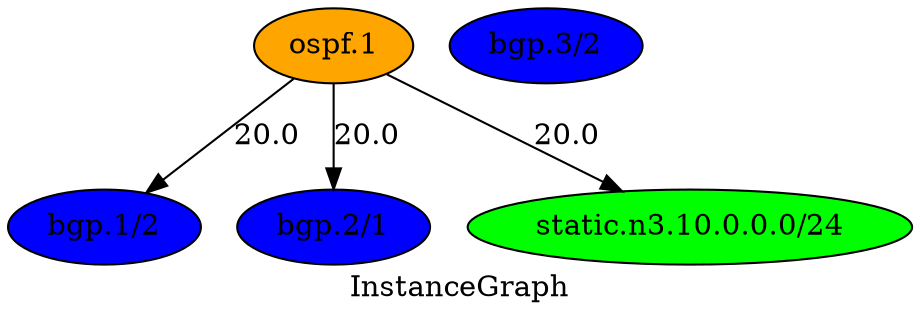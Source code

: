 digraph {
	"ospf.1" -> "bgp.1/2" [label="20.0"]
	"ospf.1" -> "bgp.2/1" [label="20.0"]
	"ospf.1" -> "static.n3.10.0.0.0/24" [label="20.0"]
	"bgp.3/2"[shape=oval, style=filled, fillcolor=blue]
	"bgp.1/2"[shape=oval, style=filled, fillcolor=blue]
	"ospf.1"[shape=oval, style=filled, fillcolor=orange]
	"bgp.2/1"[shape=oval, style=filled, fillcolor=blue]
	"static.n3.10.0.0.0/24"[shape=oval, style=filled, fillcolor=green]
label="InstanceGraph"
}